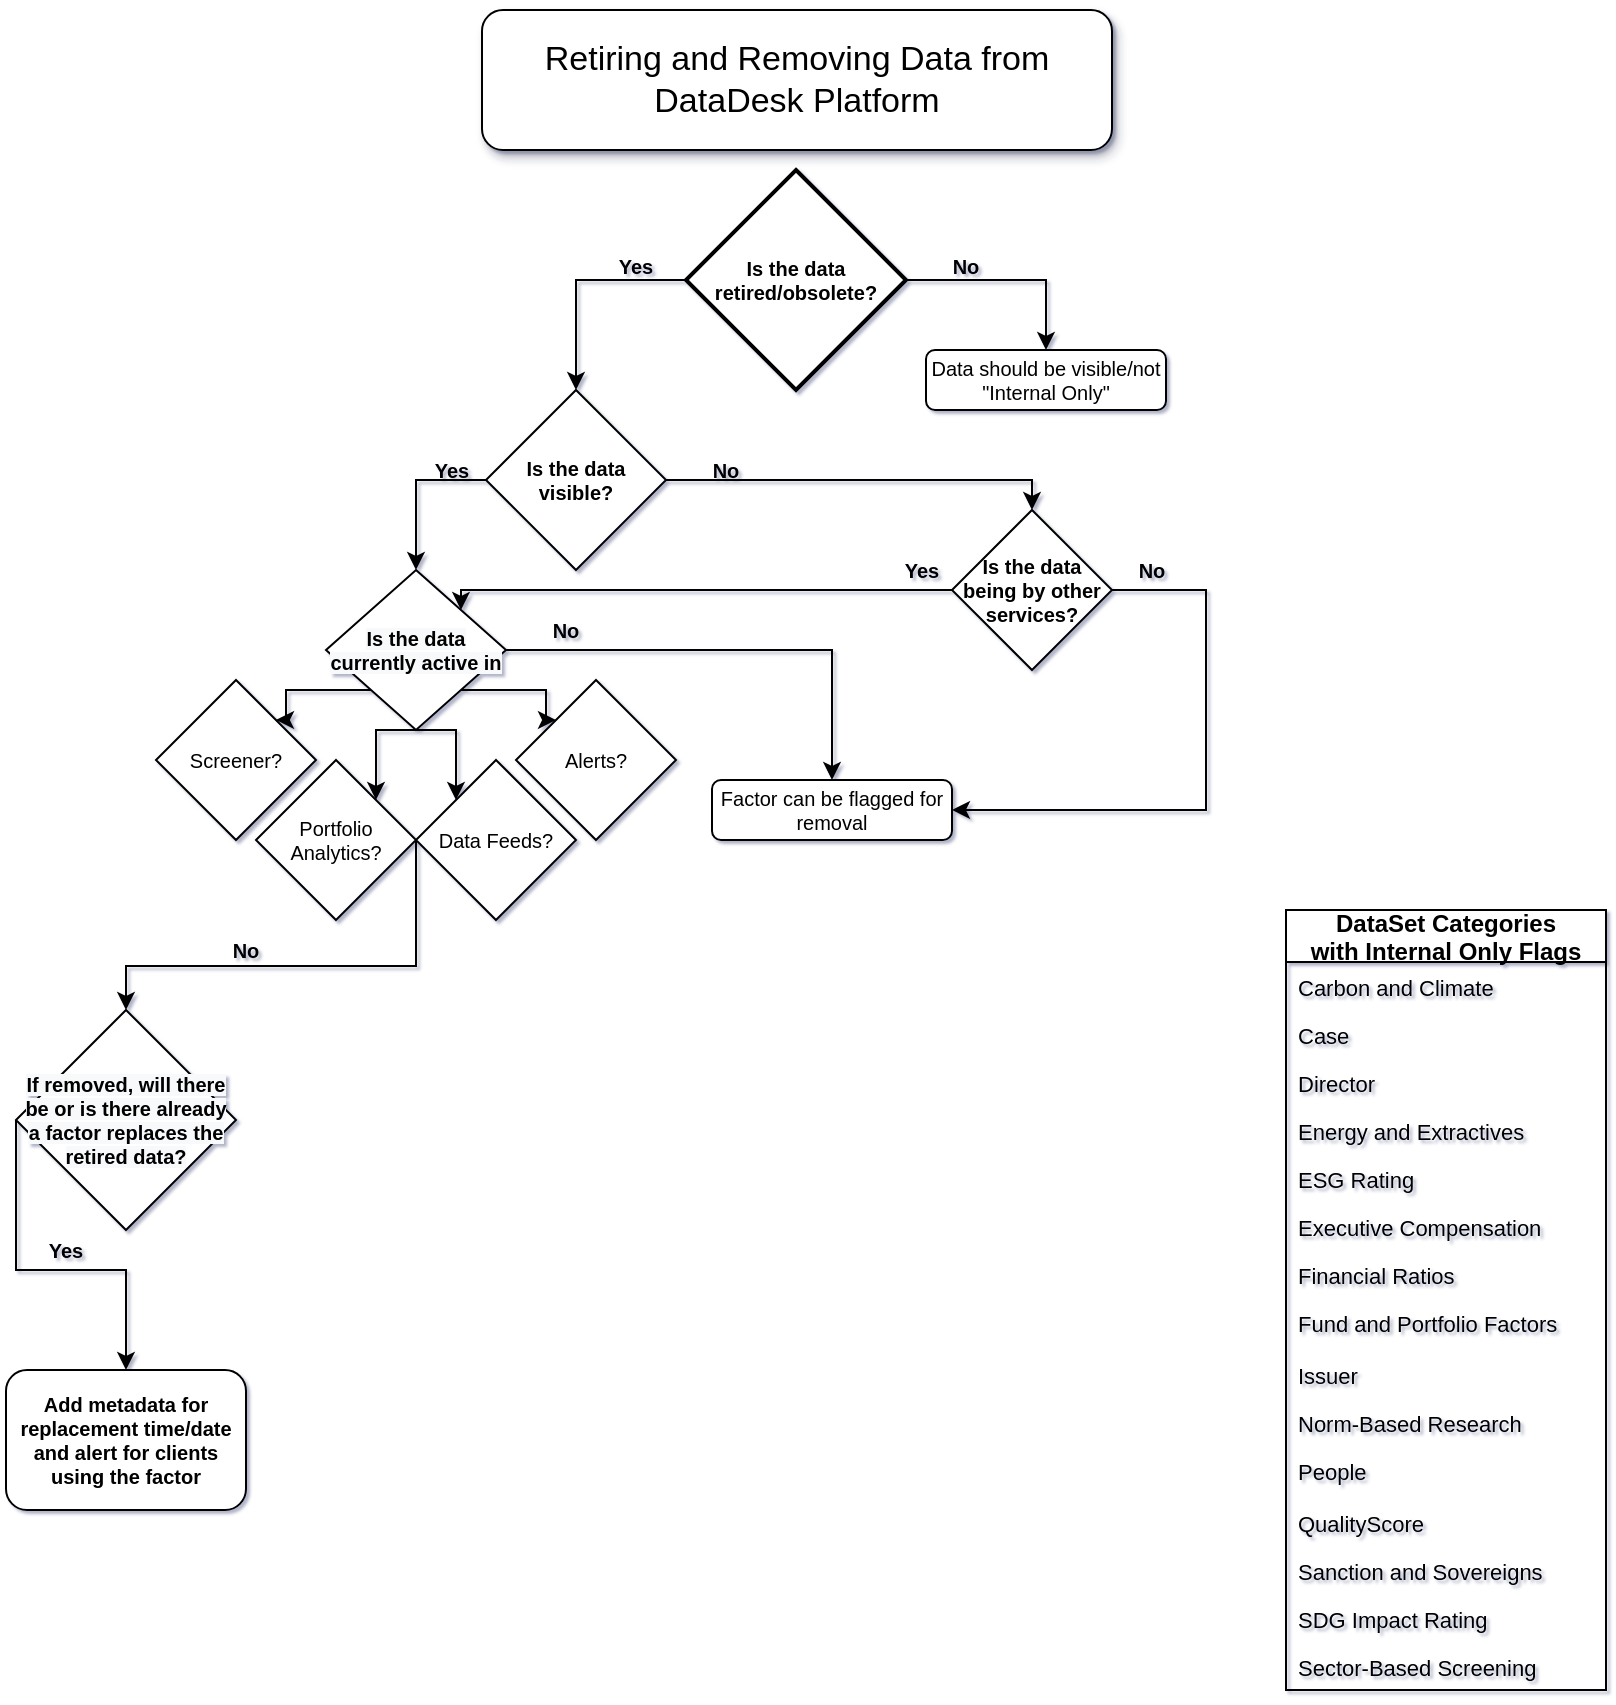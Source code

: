 <mxfile version="14.8.6" type="github">
  <diagram id="vZ8tYnkM7WGZsM2im86g" name="Page-1">
    <mxGraphModel dx="1422" dy="762" grid="1" gridSize="10" guides="1" tooltips="1" connect="1" arrows="1" fold="1" page="1" pageScale="1" pageWidth="850" pageHeight="1100" math="0" shadow="1">
      <root>
        <mxCell id="0" />
        <mxCell id="1" parent="0" />
        <mxCell id="RDGL3iyxU8OvBQAGVa35-3" value="Data should be visible/not &quot;Internal Only&quot;" style="rounded=1;whiteSpace=wrap;html=1;fontSize=10;verticalAlign=middle;fontStyle=0" parent="1" vertex="1">
          <mxGeometry x="490" y="180" width="120" height="30" as="geometry" />
        </mxCell>
        <mxCell id="RDGL3iyxU8OvBQAGVa35-7" value="Yes" style="text;html=1;strokeColor=none;fillColor=none;align=center;verticalAlign=middle;whiteSpace=wrap;rounded=0;fontSize=10;rotation=0;fontStyle=1" parent="1" vertex="1">
          <mxGeometry x="330" y="130" width="30" height="15" as="geometry" />
        </mxCell>
        <mxCell id="RDGL3iyxU8OvBQAGVa35-9" value="No" style="text;html=1;strokeColor=none;fillColor=none;align=center;verticalAlign=middle;whiteSpace=wrap;rounded=0;fontSize=10;rotation=0;fontStyle=1" parent="1" vertex="1">
          <mxGeometry x="490" y="130" width="40" height="15" as="geometry" />
        </mxCell>
        <mxCell id="RDGL3iyxU8OvBQAGVa35-10" value="Factor can be flagged for removal" style="rounded=1;whiteSpace=wrap;html=1;fontSize=10;verticalAlign=middle;fontStyle=0" parent="1" vertex="1">
          <mxGeometry x="383" y="395" width="120" height="30" as="geometry" />
        </mxCell>
        <mxCell id="RDGL3iyxU8OvBQAGVa35-16" value="Add metadata for replacement time/date and alert for clients using the factor" style="rounded=1;whiteSpace=wrap;html=1;fontSize=10;verticalAlign=middle;fontStyle=1" parent="1" vertex="1">
          <mxGeometry x="30" y="690" width="120" height="70" as="geometry" />
        </mxCell>
        <mxCell id="RDGL3iyxU8OvBQAGVa35-24" style="edgeStyle=orthogonalEdgeStyle;rounded=0;orthogonalLoop=1;jettySize=auto;html=1;exitX=0;exitY=0.5;exitDx=0;exitDy=0;exitPerimeter=0;fontSize=10;" parent="1" source="RDGL3iyxU8OvBQAGVa35-17" target="RDGL3iyxU8OvBQAGVa35-21" edge="1">
          <mxGeometry relative="1" as="geometry">
            <Array as="points">
              <mxPoint x="315" y="145" />
            </Array>
          </mxGeometry>
        </mxCell>
        <mxCell id="RDGL3iyxU8OvBQAGVa35-27" style="edgeStyle=orthogonalEdgeStyle;rounded=0;orthogonalLoop=1;jettySize=auto;html=1;exitX=1;exitY=0.5;exitDx=0;exitDy=0;exitPerimeter=0;entryX=0.5;entryY=0;entryDx=0;entryDy=0;fontSize=10;" parent="1" source="RDGL3iyxU8OvBQAGVa35-17" target="RDGL3iyxU8OvBQAGVa35-3" edge="1">
          <mxGeometry relative="1" as="geometry" />
        </mxCell>
        <mxCell id="RDGL3iyxU8OvBQAGVa35-17" value="&lt;span style=&quot;font-weight: 700&quot;&gt;Is the data retired/obsolete?&lt;/span&gt;" style="strokeWidth=2;html=1;shape=mxgraph.flowchart.decision;whiteSpace=wrap;fontSize=10;verticalAlign=middle;" parent="1" vertex="1">
          <mxGeometry x="370" y="90" width="110" height="110" as="geometry" />
        </mxCell>
        <mxCell id="RDGL3iyxU8OvBQAGVa35-25" style="edgeStyle=orthogonalEdgeStyle;rounded=0;orthogonalLoop=1;jettySize=auto;html=1;exitX=0;exitY=0.5;exitDx=0;exitDy=0;entryX=0.5;entryY=0;entryDx=0;entryDy=0;fontSize=10;" parent="1" source="RDGL3iyxU8OvBQAGVa35-21" target="RDGL3iyxU8OvBQAGVa35-22" edge="1">
          <mxGeometry relative="1" as="geometry" />
        </mxCell>
        <mxCell id="w0KqC-oyerwkfJldZXsQ-27" style="edgeStyle=orthogonalEdgeStyle;rounded=0;orthogonalLoop=1;jettySize=auto;html=1;exitX=1;exitY=0.5;exitDx=0;exitDy=0;entryX=0.5;entryY=0;entryDx=0;entryDy=0;fontSize=10;" parent="1" source="RDGL3iyxU8OvBQAGVa35-21" target="w0KqC-oyerwkfJldZXsQ-26" edge="1">
          <mxGeometry relative="1" as="geometry">
            <Array as="points">
              <mxPoint x="543" y="245" />
            </Array>
          </mxGeometry>
        </mxCell>
        <mxCell id="RDGL3iyxU8OvBQAGVa35-21" value="&lt;span style=&quot;font-weight: 700&quot;&gt;Is the data visible?&lt;/span&gt;" style="rhombus;whiteSpace=wrap;html=1;fontSize=10;verticalAlign=middle;" parent="1" vertex="1">
          <mxGeometry x="270" y="200" width="90" height="90" as="geometry" />
        </mxCell>
        <mxCell id="RDGL3iyxU8OvBQAGVa35-28" style="edgeStyle=orthogonalEdgeStyle;rounded=0;orthogonalLoop=1;jettySize=auto;html=1;exitX=1;exitY=0.5;exitDx=0;exitDy=0;fontSize=10;" parent="1" source="RDGL3iyxU8OvBQAGVa35-22" target="RDGL3iyxU8OvBQAGVa35-10" edge="1">
          <mxGeometry relative="1" as="geometry" />
        </mxCell>
        <mxCell id="w0KqC-oyerwkfJldZXsQ-1" style="edgeStyle=orthogonalEdgeStyle;rounded=0;orthogonalLoop=1;jettySize=auto;html=1;exitX=0;exitY=1;exitDx=0;exitDy=0;entryX=1;entryY=0;entryDx=0;entryDy=0;" parent="1" source="RDGL3iyxU8OvBQAGVa35-22" target="b6A6RoxEltREsrSATFP2-6" edge="1">
          <mxGeometry relative="1" as="geometry" />
        </mxCell>
        <mxCell id="w0KqC-oyerwkfJldZXsQ-3" style="edgeStyle=orthogonalEdgeStyle;rounded=0;orthogonalLoop=1;jettySize=auto;html=1;exitX=1;exitY=1;exitDx=0;exitDy=0;entryX=0;entryY=0;entryDx=0;entryDy=0;" parent="1" source="RDGL3iyxU8OvBQAGVa35-22" target="b6A6RoxEltREsrSATFP2-5" edge="1">
          <mxGeometry relative="1" as="geometry" />
        </mxCell>
        <mxCell id="w0KqC-oyerwkfJldZXsQ-4" style="edgeStyle=orthogonalEdgeStyle;rounded=0;orthogonalLoop=1;jettySize=auto;html=1;exitX=0.5;exitY=1;exitDx=0;exitDy=0;entryX=0;entryY=0;entryDx=0;entryDy=0;" parent="1" source="RDGL3iyxU8OvBQAGVa35-22" target="b6A6RoxEltREsrSATFP2-4" edge="1">
          <mxGeometry relative="1" as="geometry">
            <Array as="points">
              <mxPoint x="255" y="370" />
            </Array>
          </mxGeometry>
        </mxCell>
        <mxCell id="w0KqC-oyerwkfJldZXsQ-5" style="edgeStyle=orthogonalEdgeStyle;rounded=0;orthogonalLoop=1;jettySize=auto;html=1;exitX=0.5;exitY=1;exitDx=0;exitDy=0;entryX=1;entryY=0;entryDx=0;entryDy=0;" parent="1" source="RDGL3iyxU8OvBQAGVa35-22" target="b6A6RoxEltREsrSATFP2-3" edge="1">
          <mxGeometry relative="1" as="geometry">
            <Array as="points">
              <mxPoint x="215" y="370" />
            </Array>
          </mxGeometry>
        </mxCell>
        <mxCell id="RDGL3iyxU8OvBQAGVa35-22" value="&lt;span style=&quot;color: rgb(0 , 0 , 0) ; font-family: &amp;#34;helvetica&amp;#34; ; font-size: 10px ; font-style: normal ; font-weight: 700 ; letter-spacing: normal ; text-align: center ; text-indent: 0px ; text-transform: none ; word-spacing: 0px ; background-color: rgb(248 , 249 , 250) ; display: inline ; float: none&quot;&gt;Is the data currently active in&lt;/span&gt;" style="rhombus;whiteSpace=wrap;html=1;fontSize=10;verticalAlign=middle;" parent="1" vertex="1">
          <mxGeometry x="190" y="290" width="90" height="80" as="geometry" />
        </mxCell>
        <mxCell id="RDGL3iyxU8OvBQAGVa35-33" style="edgeStyle=orthogonalEdgeStyle;rounded=0;orthogonalLoop=1;jettySize=auto;html=1;exitX=0;exitY=0.5;exitDx=0;exitDy=0;entryX=0.5;entryY=0;entryDx=0;entryDy=0;fontSize=10;" parent="1" source="RDGL3iyxU8OvBQAGVa35-23" target="RDGL3iyxU8OvBQAGVa35-16" edge="1">
          <mxGeometry relative="1" as="geometry">
            <Array as="points">
              <mxPoint x="35" y="640" />
              <mxPoint x="90" y="640" />
            </Array>
          </mxGeometry>
        </mxCell>
        <mxCell id="RDGL3iyxU8OvBQAGVa35-23" value="&lt;span style=&quot;color: rgb(0 , 0 , 0) ; font-family: &amp;#34;helvetica&amp;#34; ; font-size: 10px ; font-style: normal ; font-weight: 700 ; letter-spacing: normal ; text-align: center ; text-indent: 0px ; text-transform: none ; word-spacing: 0px ; background-color: rgb(248 , 249 , 250) ; display: inline ; float: none&quot;&gt;If removed, will there be or is there already a factor replaces the retired data?&lt;/span&gt;" style="rhombus;whiteSpace=wrap;html=1;fontSize=10;verticalAlign=middle;" parent="1" vertex="1">
          <mxGeometry x="35" y="510" width="110" height="110" as="geometry" />
        </mxCell>
        <mxCell id="RDGL3iyxU8OvBQAGVa35-29" value="Yes" style="text;html=1;strokeColor=none;fillColor=none;align=center;verticalAlign=middle;whiteSpace=wrap;rounded=0;fontSize=10;rotation=0;fontStyle=1" parent="1" vertex="1">
          <mxGeometry x="238" y="230" width="30" height="20" as="geometry" />
        </mxCell>
        <mxCell id="RDGL3iyxU8OvBQAGVa35-32" value="No" style="text;html=1;strokeColor=none;fillColor=none;align=center;verticalAlign=middle;whiteSpace=wrap;rounded=0;fontSize=10;rotation=0;fontStyle=1" parent="1" vertex="1">
          <mxGeometry x="370" y="230" width="40" height="20" as="geometry" />
        </mxCell>
        <mxCell id="RDGL3iyxU8OvBQAGVa35-34" value="Yes" style="text;html=1;strokeColor=none;fillColor=none;align=center;verticalAlign=middle;whiteSpace=wrap;rounded=0;fontSize=10;rotation=0;fontStyle=1" parent="1" vertex="1">
          <mxGeometry x="45" y="620" width="30" height="20" as="geometry" />
        </mxCell>
        <mxCell id="2NBuemxUmUWTqyVCSJ8C-3" style="edgeStyle=orthogonalEdgeStyle;rounded=0;orthogonalLoop=1;jettySize=auto;html=1;exitX=1;exitY=0.5;exitDx=0;exitDy=0;entryX=0.5;entryY=0;entryDx=0;entryDy=0;" edge="1" parent="1" source="b6A6RoxEltREsrSATFP2-3" target="RDGL3iyxU8OvBQAGVa35-23">
          <mxGeometry relative="1" as="geometry">
            <Array as="points">
              <mxPoint x="235" y="488" />
              <mxPoint x="90" y="488" />
            </Array>
          </mxGeometry>
        </mxCell>
        <mxCell id="b6A6RoxEltREsrSATFP2-3" value="Portfolio Analytics?" style="rhombus;whiteSpace=wrap;html=1;fontSize=10;" parent="1" vertex="1">
          <mxGeometry x="155" y="385" width="80" height="80" as="geometry" />
        </mxCell>
        <mxCell id="b6A6RoxEltREsrSATFP2-4" value="Data Feeds?" style="rhombus;whiteSpace=wrap;html=1;fontSize=10;" parent="1" vertex="1">
          <mxGeometry x="235" y="385" width="80" height="80" as="geometry" />
        </mxCell>
        <mxCell id="b6A6RoxEltREsrSATFP2-5" value="Alerts?" style="rhombus;whiteSpace=wrap;html=1;fontSize=10;" parent="1" vertex="1">
          <mxGeometry x="285" y="345" width="80" height="80" as="geometry" />
        </mxCell>
        <mxCell id="b6A6RoxEltREsrSATFP2-6" value="Screener?" style="rhombus;whiteSpace=wrap;html=1;fontSize=10;" parent="1" vertex="1">
          <mxGeometry x="105" y="345" width="80" height="80" as="geometry" />
        </mxCell>
        <mxCell id="b6A6RoxEltREsrSATFP2-7" value="Retiring and Removing Data from DataDesk Platform" style="text;html=1;align=center;verticalAlign=middle;whiteSpace=wrap;rounded=1;fontSize=17;fontStyle=0;labelBackgroundColor=none;labelBorderColor=none;spacingTop=4;spacing=4;spacingLeft=4;spacingBottom=4;spacingRight=4;strokeWidth=1;fillColor=#ffffff;strokeColor=#000000;shadow=1;glass=0;sketch=0;" parent="1" vertex="1">
          <mxGeometry x="268" y="10" width="315" height="70" as="geometry" />
        </mxCell>
        <mxCell id="w0KqC-oyerwkfJldZXsQ-6" value="DataSet Categories &#xa;with Internal Only Flags" style="swimlane;fontStyle=1;childLayout=stackLayout;horizontal=1;startSize=26;horizontalStack=0;resizeParent=1;resizeParentMax=0;resizeLast=0;collapsible=1;marginBottom=0;" parent="1" vertex="1">
          <mxGeometry x="670" y="460" width="160" height="390" as="geometry">
            <mxRectangle x="670" y="690" width="140" height="26" as="alternateBounds" />
          </mxGeometry>
        </mxCell>
        <mxCell id="w0KqC-oyerwkfJldZXsQ-17" value="Carbon and Climate" style="text;strokeColor=none;fillColor=none;align=left;verticalAlign=top;spacingLeft=4;spacingRight=4;overflow=hidden;rotatable=0;points=[[0,0.5],[1,0.5]];portConstraint=eastwest;fontSize=11;" parent="w0KqC-oyerwkfJldZXsQ-6" vertex="1">
          <mxGeometry y="26" width="160" height="24" as="geometry" />
        </mxCell>
        <mxCell id="w0KqC-oyerwkfJldZXsQ-13" value="Case" style="text;strokeColor=none;fillColor=none;align=left;verticalAlign=top;spacingLeft=4;spacingRight=4;overflow=hidden;rotatable=0;points=[[0,0.5],[1,0.5]];portConstraint=eastwest;fontSize=11;" parent="w0KqC-oyerwkfJldZXsQ-6" vertex="1">
          <mxGeometry y="50" width="160" height="24" as="geometry" />
        </mxCell>
        <mxCell id="w0KqC-oyerwkfJldZXsQ-15" value="Director" style="text;strokeColor=none;fillColor=none;align=left;verticalAlign=top;spacingLeft=4;spacingRight=4;overflow=hidden;rotatable=0;points=[[0,0.5],[1,0.5]];portConstraint=eastwest;fontSize=11;" parent="w0KqC-oyerwkfJldZXsQ-6" vertex="1">
          <mxGeometry y="74" width="160" height="24" as="geometry" />
        </mxCell>
        <mxCell id="w0KqC-oyerwkfJldZXsQ-12" value="Energy and Extractives" style="text;strokeColor=none;fillColor=none;align=left;verticalAlign=top;spacingLeft=4;spacingRight=4;overflow=hidden;rotatable=0;points=[[0,0.5],[1,0.5]];portConstraint=eastwest;fontSize=11;" parent="w0KqC-oyerwkfJldZXsQ-6" vertex="1">
          <mxGeometry y="98" width="160" height="24" as="geometry" />
        </mxCell>
        <mxCell id="w0KqC-oyerwkfJldZXsQ-16" value="ESG Rating" style="text;strokeColor=none;fillColor=none;align=left;verticalAlign=top;spacingLeft=4;spacingRight=4;overflow=hidden;rotatable=0;points=[[0,0.5],[1,0.5]];portConstraint=eastwest;fontSize=11;" parent="w0KqC-oyerwkfJldZXsQ-6" vertex="1">
          <mxGeometry y="122" width="160" height="24" as="geometry" />
        </mxCell>
        <mxCell id="w0KqC-oyerwkfJldZXsQ-14" value="Executive Compensation" style="text;strokeColor=none;fillColor=none;align=left;verticalAlign=top;spacingLeft=4;spacingRight=4;overflow=hidden;rotatable=0;points=[[0,0.5],[1,0.5]];portConstraint=eastwest;fontSize=11;" parent="w0KqC-oyerwkfJldZXsQ-6" vertex="1">
          <mxGeometry y="146" width="160" height="24" as="geometry" />
        </mxCell>
        <mxCell id="w0KqC-oyerwkfJldZXsQ-23" value="Financial Ratios" style="text;strokeColor=none;fillColor=none;align=left;verticalAlign=top;spacingLeft=4;spacingRight=4;overflow=hidden;rotatable=0;points=[[0,0.5],[1,0.5]];portConstraint=eastwest;fontSize=11;" parent="w0KqC-oyerwkfJldZXsQ-6" vertex="1">
          <mxGeometry y="170" width="160" height="24" as="geometry" />
        </mxCell>
        <mxCell id="w0KqC-oyerwkfJldZXsQ-8" value="Fund and Portfolio Factors" style="text;strokeColor=none;fillColor=none;align=left;verticalAlign=top;spacingLeft=4;spacingRight=4;overflow=hidden;rotatable=0;points=[[0,0.5],[1,0.5]];portConstraint=eastwest;fontSize=11;" parent="w0KqC-oyerwkfJldZXsQ-6" vertex="1">
          <mxGeometry y="194" width="160" height="26" as="geometry" />
        </mxCell>
        <mxCell id="w0KqC-oyerwkfJldZXsQ-18" value="Issuer" style="text;strokeColor=none;fillColor=none;align=left;verticalAlign=top;spacingLeft=4;spacingRight=4;overflow=hidden;rotatable=0;points=[[0,0.5],[1,0.5]];portConstraint=eastwest;fontSize=11;" parent="w0KqC-oyerwkfJldZXsQ-6" vertex="1">
          <mxGeometry y="220" width="160" height="24" as="geometry" />
        </mxCell>
        <mxCell id="w0KqC-oyerwkfJldZXsQ-20" value="Norm-Based Research" style="text;strokeColor=none;fillColor=none;align=left;verticalAlign=top;spacingLeft=4;spacingRight=4;overflow=hidden;rotatable=0;points=[[0,0.5],[1,0.5]];portConstraint=eastwest;fontSize=11;" parent="w0KqC-oyerwkfJldZXsQ-6" vertex="1">
          <mxGeometry y="244" width="160" height="24" as="geometry" />
        </mxCell>
        <mxCell id="w0KqC-oyerwkfJldZXsQ-9" value="People" style="text;strokeColor=none;fillColor=none;align=left;verticalAlign=top;spacingLeft=4;spacingRight=4;overflow=hidden;rotatable=0;points=[[0,0.5],[1,0.5]];portConstraint=eastwest;fontSize=11;" parent="w0KqC-oyerwkfJldZXsQ-6" vertex="1">
          <mxGeometry y="268" width="160" height="26" as="geometry" />
        </mxCell>
        <mxCell id="w0KqC-oyerwkfJldZXsQ-22" value="QualityScore" style="text;strokeColor=none;fillColor=none;align=left;verticalAlign=top;spacingLeft=4;spacingRight=4;overflow=hidden;rotatable=0;points=[[0,0.5],[1,0.5]];portConstraint=eastwest;fontSize=11;" parent="w0KqC-oyerwkfJldZXsQ-6" vertex="1">
          <mxGeometry y="294" width="160" height="24" as="geometry" />
        </mxCell>
        <mxCell id="w0KqC-oyerwkfJldZXsQ-19" value="Sanction and Sovereigns" style="text;strokeColor=none;fillColor=none;align=left;verticalAlign=top;spacingLeft=4;spacingRight=4;overflow=hidden;rotatable=0;points=[[0,0.5],[1,0.5]];portConstraint=eastwest;fontSize=11;" parent="w0KqC-oyerwkfJldZXsQ-6" vertex="1">
          <mxGeometry y="318" width="160" height="24" as="geometry" />
        </mxCell>
        <mxCell id="w0KqC-oyerwkfJldZXsQ-21" value="SDG Impact Rating" style="text;strokeColor=none;fillColor=none;align=left;verticalAlign=top;spacingLeft=4;spacingRight=4;overflow=hidden;rotatable=0;points=[[0,0.5],[1,0.5]];portConstraint=eastwest;fontSize=11;" parent="w0KqC-oyerwkfJldZXsQ-6" vertex="1">
          <mxGeometry y="342" width="160" height="24" as="geometry" />
        </mxCell>
        <mxCell id="w0KqC-oyerwkfJldZXsQ-11" value="Sector-Based Screening" style="text;strokeColor=none;fillColor=none;align=left;verticalAlign=top;spacingLeft=4;spacingRight=4;overflow=hidden;rotatable=0;points=[[0,0.5],[1,0.5]];portConstraint=eastwest;fontSize=11;" parent="w0KqC-oyerwkfJldZXsQ-6" vertex="1">
          <mxGeometry y="366" width="160" height="24" as="geometry" />
        </mxCell>
        <mxCell id="w0KqC-oyerwkfJldZXsQ-28" style="edgeStyle=orthogonalEdgeStyle;rounded=0;orthogonalLoop=1;jettySize=auto;html=1;exitX=1;exitY=0.5;exitDx=0;exitDy=0;entryX=1;entryY=0.5;entryDx=0;entryDy=0;fontSize=10;" parent="1" source="w0KqC-oyerwkfJldZXsQ-26" target="RDGL3iyxU8OvBQAGVa35-10" edge="1">
          <mxGeometry relative="1" as="geometry">
            <Array as="points">
              <mxPoint x="630" y="300" />
              <mxPoint x="630" y="410" />
            </Array>
          </mxGeometry>
        </mxCell>
        <mxCell id="w0KqC-oyerwkfJldZXsQ-31" style="edgeStyle=orthogonalEdgeStyle;rounded=0;orthogonalLoop=1;jettySize=auto;html=1;exitX=0;exitY=0.5;exitDx=0;exitDy=0;entryX=1;entryY=0;entryDx=0;entryDy=0;fontSize=10;" parent="1" source="w0KqC-oyerwkfJldZXsQ-26" target="RDGL3iyxU8OvBQAGVa35-22" edge="1">
          <mxGeometry relative="1" as="geometry">
            <Array as="points">
              <mxPoint x="257" y="300" />
            </Array>
          </mxGeometry>
        </mxCell>
        <mxCell id="w0KqC-oyerwkfJldZXsQ-26" value="Is the data being by other services?" style="rhombus;whiteSpace=wrap;html=1;fontSize=10;fontStyle=1" parent="1" vertex="1">
          <mxGeometry x="503" y="260" width="80" height="80" as="geometry" />
        </mxCell>
        <mxCell id="w0KqC-oyerwkfJldZXsQ-29" value="No" style="text;html=1;strokeColor=none;fillColor=none;align=center;verticalAlign=middle;whiteSpace=wrap;rounded=0;fontSize=10;rotation=0;fontStyle=1" parent="1" vertex="1">
          <mxGeometry x="583" y="280" width="40" height="20" as="geometry" />
        </mxCell>
        <mxCell id="w0KqC-oyerwkfJldZXsQ-33" value="Yes" style="text;html=1;strokeColor=none;fillColor=none;align=center;verticalAlign=middle;whiteSpace=wrap;rounded=0;fontSize=10;rotation=0;fontStyle=1" parent="1" vertex="1">
          <mxGeometry x="473" y="280" width="30" height="20" as="geometry" />
        </mxCell>
        <mxCell id="w0KqC-oyerwkfJldZXsQ-34" value="No" style="text;html=1;strokeColor=none;fillColor=none;align=center;verticalAlign=middle;whiteSpace=wrap;rounded=0;fontSize=10;rotation=0;fontStyle=1" parent="1" vertex="1">
          <mxGeometry x="290" y="310" width="40" height="20" as="geometry" />
        </mxCell>
        <mxCell id="2NBuemxUmUWTqyVCSJ8C-1" value="No" style="text;html=1;strokeColor=none;fillColor=none;align=center;verticalAlign=middle;whiteSpace=wrap;rounded=0;fontSize=10;rotation=0;fontStyle=1" vertex="1" parent="1">
          <mxGeometry x="130" y="470" width="40" height="20" as="geometry" />
        </mxCell>
      </root>
    </mxGraphModel>
  </diagram>
</mxfile>
